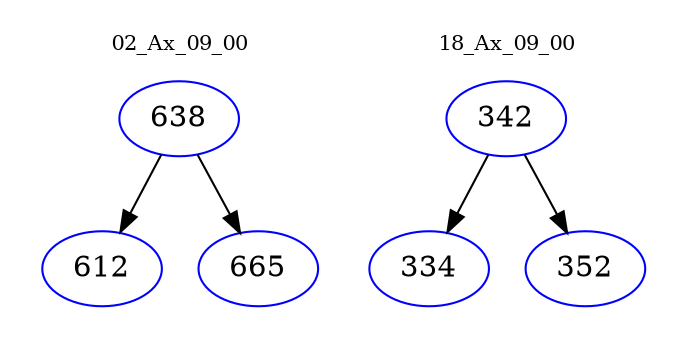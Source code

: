digraph{
subgraph cluster_0 {
color = white
label = "02_Ax_09_00";
fontsize=10;
T0_638 [label="638", color="blue"]
T0_638 -> T0_612 [color="black"]
T0_612 [label="612", color="blue"]
T0_638 -> T0_665 [color="black"]
T0_665 [label="665", color="blue"]
}
subgraph cluster_1 {
color = white
label = "18_Ax_09_00";
fontsize=10;
T1_342 [label="342", color="blue"]
T1_342 -> T1_334 [color="black"]
T1_334 [label="334", color="blue"]
T1_342 -> T1_352 [color="black"]
T1_352 [label="352", color="blue"]
}
}
